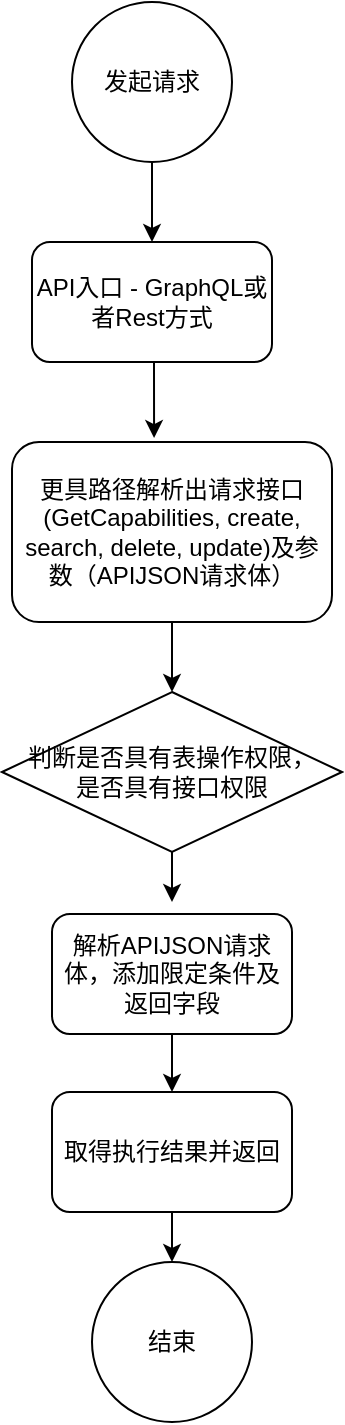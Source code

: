 <mxfile version="15.0.3" type="github">
  <diagram id="Azr3QgY3xA-p8xiYQ3sX" name="Page-1">
    <mxGraphModel dx="997" dy="441" grid="1" gridSize="10" guides="1" tooltips="1" connect="1" arrows="1" fold="1" page="1" pageScale="1" pageWidth="827" pageHeight="1169" math="0" shadow="0">
      <root>
        <mxCell id="0" />
        <mxCell id="1" parent="0" />
        <mxCell id="SXKaWJWVj0e1lVPPqoLG-8" style="edgeStyle=orthogonalEdgeStyle;rounded=0;orthogonalLoop=1;jettySize=auto;html=1;exitX=0.5;exitY=1;exitDx=0;exitDy=0;entryX=0.5;entryY=0;entryDx=0;entryDy=0;" edge="1" parent="1" source="SXKaWJWVj0e1lVPPqoLG-1" target="SXKaWJWVj0e1lVPPqoLG-2">
          <mxGeometry relative="1" as="geometry" />
        </mxCell>
        <mxCell id="SXKaWJWVj0e1lVPPqoLG-1" value="发起请求" style="ellipse;whiteSpace=wrap;html=1;aspect=fixed;" vertex="1" parent="1">
          <mxGeometry x="380" y="40" width="80" height="80" as="geometry" />
        </mxCell>
        <mxCell id="SXKaWJWVj0e1lVPPqoLG-9" style="edgeStyle=orthogonalEdgeStyle;rounded=0;orthogonalLoop=1;jettySize=auto;html=1;exitX=0.5;exitY=1;exitDx=0;exitDy=0;entryX=0.444;entryY=-0.022;entryDx=0;entryDy=0;entryPerimeter=0;" edge="1" parent="1" source="SXKaWJWVj0e1lVPPqoLG-2" target="SXKaWJWVj0e1lVPPqoLG-3">
          <mxGeometry relative="1" as="geometry" />
        </mxCell>
        <mxCell id="SXKaWJWVj0e1lVPPqoLG-2" value="API入口 - GraphQL或者Rest方式" style="rounded=1;whiteSpace=wrap;html=1;" vertex="1" parent="1">
          <mxGeometry x="360" y="160" width="120" height="60" as="geometry" />
        </mxCell>
        <mxCell id="SXKaWJWVj0e1lVPPqoLG-10" style="edgeStyle=orthogonalEdgeStyle;rounded=0;orthogonalLoop=1;jettySize=auto;html=1;exitX=0.5;exitY=1;exitDx=0;exitDy=0;entryX=0.5;entryY=0;entryDx=0;entryDy=0;" edge="1" parent="1" source="SXKaWJWVj0e1lVPPqoLG-3" target="SXKaWJWVj0e1lVPPqoLG-5">
          <mxGeometry relative="1" as="geometry" />
        </mxCell>
        <mxCell id="SXKaWJWVj0e1lVPPqoLG-3" value="更具路径解析出请求接口(GetCapabilities, create, search, delete, update)及参数（APIJSON请求体）" style="rounded=1;whiteSpace=wrap;html=1;" vertex="1" parent="1">
          <mxGeometry x="350" y="260" width="160" height="90" as="geometry" />
        </mxCell>
        <mxCell id="SXKaWJWVj0e1lVPPqoLG-11" style="edgeStyle=orthogonalEdgeStyle;rounded=0;orthogonalLoop=1;jettySize=auto;html=1;exitX=0.5;exitY=1;exitDx=0;exitDy=0;" edge="1" parent="1" source="SXKaWJWVj0e1lVPPqoLG-5">
          <mxGeometry relative="1" as="geometry">
            <mxPoint x="430" y="490" as="targetPoint" />
          </mxGeometry>
        </mxCell>
        <mxCell id="SXKaWJWVj0e1lVPPqoLG-5" value="&lt;span&gt;判断&lt;/span&gt;是否具有表操作权限，&lt;span&gt;&lt;br&gt;是否具有接口权限&lt;/span&gt;" style="rhombus;whiteSpace=wrap;html=1;" vertex="1" parent="1">
          <mxGeometry x="345" y="385" width="170" height="80" as="geometry" />
        </mxCell>
        <mxCell id="SXKaWJWVj0e1lVPPqoLG-12" style="edgeStyle=orthogonalEdgeStyle;rounded=0;orthogonalLoop=1;jettySize=auto;html=1;exitX=0.5;exitY=1;exitDx=0;exitDy=0;entryX=0.5;entryY=0;entryDx=0;entryDy=0;" edge="1" parent="1" source="SXKaWJWVj0e1lVPPqoLG-6" target="SXKaWJWVj0e1lVPPqoLG-7">
          <mxGeometry relative="1" as="geometry" />
        </mxCell>
        <mxCell id="SXKaWJWVj0e1lVPPqoLG-6" value="解析APIJSON请求体，添加限定条件及返回字段" style="rounded=1;whiteSpace=wrap;html=1;" vertex="1" parent="1">
          <mxGeometry x="370" y="496" width="120" height="60" as="geometry" />
        </mxCell>
        <mxCell id="SXKaWJWVj0e1lVPPqoLG-14" style="edgeStyle=orthogonalEdgeStyle;rounded=0;orthogonalLoop=1;jettySize=auto;html=1;exitX=0.5;exitY=1;exitDx=0;exitDy=0;entryX=0.5;entryY=0;entryDx=0;entryDy=0;" edge="1" parent="1" source="SXKaWJWVj0e1lVPPqoLG-7" target="SXKaWJWVj0e1lVPPqoLG-13">
          <mxGeometry relative="1" as="geometry" />
        </mxCell>
        <mxCell id="SXKaWJWVj0e1lVPPqoLG-7" value="取得执行结果并返回" style="rounded=1;whiteSpace=wrap;html=1;" vertex="1" parent="1">
          <mxGeometry x="370" y="585" width="120" height="60" as="geometry" />
        </mxCell>
        <mxCell id="SXKaWJWVj0e1lVPPqoLG-13" value="结束" style="ellipse;whiteSpace=wrap;html=1;aspect=fixed;" vertex="1" parent="1">
          <mxGeometry x="390" y="670" width="80" height="80" as="geometry" />
        </mxCell>
      </root>
    </mxGraphModel>
  </diagram>
</mxfile>
